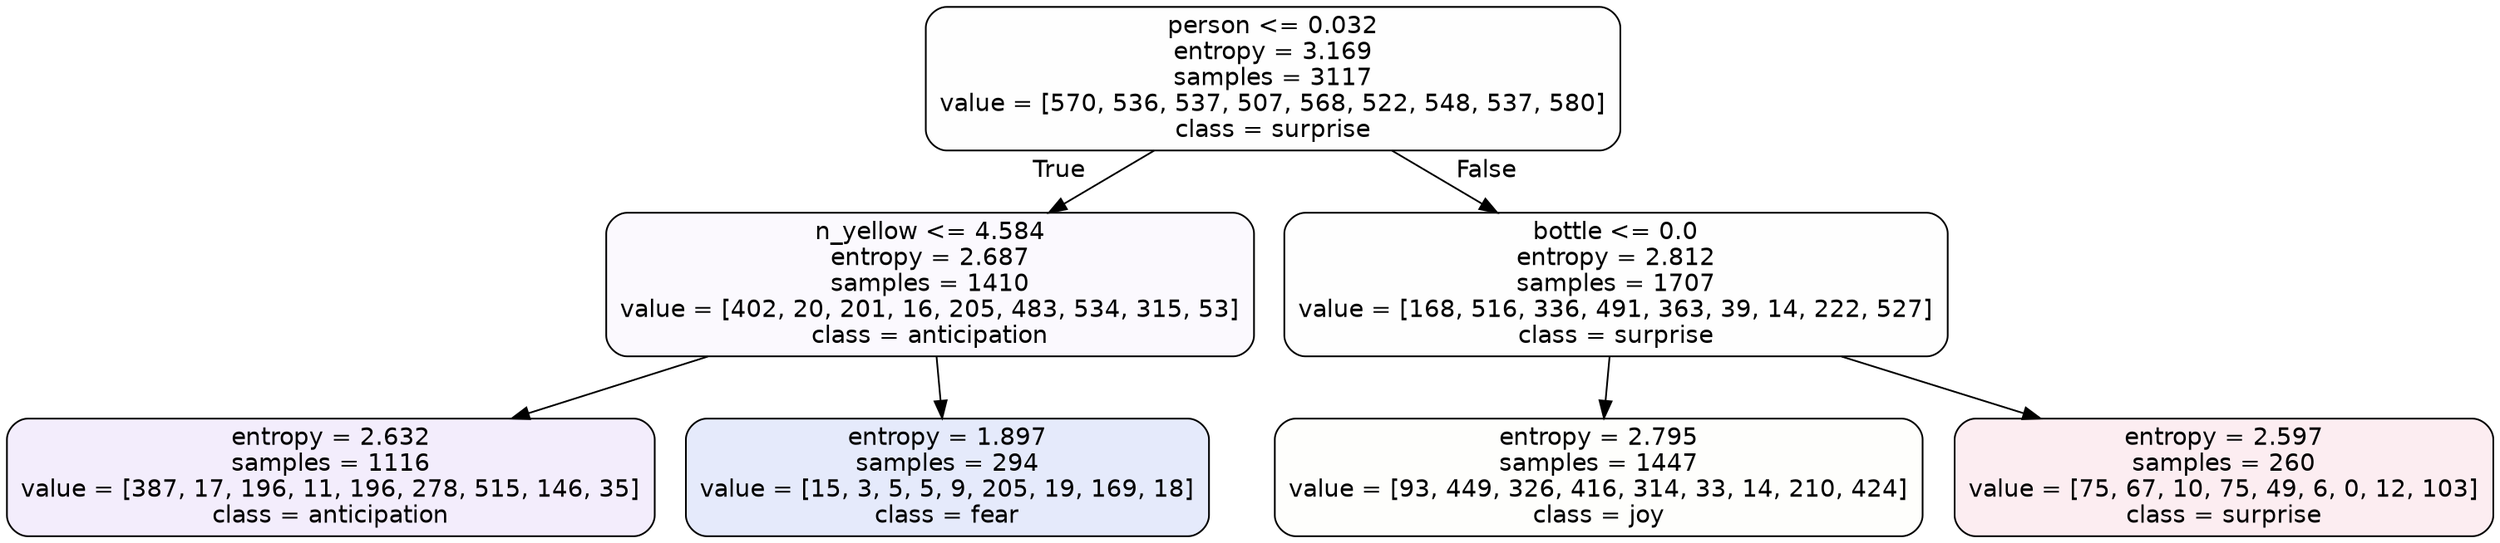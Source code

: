 digraph Tree {
node [shape=box, style="filled, rounded", color="black", fontname=helvetica] ;
edge [fontname=helvetica] ;
0 [label="person <= 0.032\nentropy = 3.169\nsamples = 3117\nvalue = [570, 536, 537, 507, 568, 522, 548, 537, 580]\nclass = surprise", fillcolor="#e5396401"] ;
1 [label="n_yellow <= 4.584\nentropy = 2.687\nsamples = 1410\nvalue = [402, 20, 201, 16, 205, 483, 534, 315, 53]\nclass = anticipation", fillcolor="#8139e507"] ;
0 -> 1 [labeldistance=2.5, labelangle=45, headlabel="True"] ;
2 [label="entropy = 2.632\nsamples = 1116\nvalue = [387, 17, 196, 11, 196, 278, 515, 146, 35]\nclass = anticipation", fillcolor="#8139e517"] ;
1 -> 2 ;
3 [label="entropy = 1.897\nsamples = 294\nvalue = [15, 3, 5, 5, 9, 205, 19, 169, 18]\nclass = fear", fillcolor="#3964e521"] ;
1 -> 3 ;
4 [label="bottle <= 0.0\nentropy = 2.812\nsamples = 1707\nvalue = [168, 516, 336, 491, 363, 39, 14, 222, 527]\nclass = surprise", fillcolor="#e5396401"] ;
0 -> 4 [labeldistance=2.5, labelangle=-45, headlabel="False"] ;
5 [label="entropy = 2.795\nsamples = 1447\nvalue = [93, 449, 326, 416, 314, 33, 14, 210, 424]\nclass = joy", fillcolor="#d7e53903"] ;
4 -> 5 ;
6 [label="entropy = 2.597\nsamples = 260\nvalue = [75, 67, 10, 75, 49, 6, 0, 12, 103]\nclass = surprise", fillcolor="#e5396416"] ;
4 -> 6 ;
}